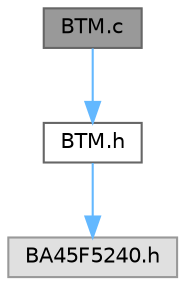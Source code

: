 digraph "BTM.c"
{
 // LATEX_PDF_SIZE
  bgcolor="transparent";
  edge [fontname=Helvetica,fontsize=10,labelfontname=Helvetica,labelfontsize=10];
  node [fontname=Helvetica,fontsize=10,shape=box,height=0.2,width=0.4];
  Node1 [id="Node000001",label="BTM.c",height=0.2,width=0.4,color="gray40", fillcolor="grey60", style="filled", fontcolor="black",tooltip="Implementation of Time Base 0 and Time Base 1 timers initialization. This file provides the definitio..."];
  Node1 -> Node2 [id="edge5_Node000001_Node000002",color="steelblue1",style="solid",tooltip=" "];
  Node2 [id="Node000002",label="BTM.h",height=0.2,width=0.4,color="grey40", fillcolor="white", style="filled",URL="$_b_t_m_8h.html",tooltip="Header file for Time Base 0 & 1 control and configuration for Holtek MCUs Provides macros for enablin..."];
  Node2 -> Node3 [id="edge6_Node000002_Node000003",color="steelblue1",style="solid",tooltip=" "];
  Node3 [id="Node000003",label="BA45F5240.h",height=0.2,width=0.4,color="grey60", fillcolor="#E0E0E0", style="filled",tooltip=" "];
}
